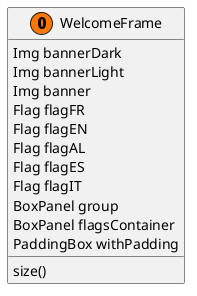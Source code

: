 @startuml
'https://plantuml.com/class-diagram

class WelcomeFrame << (O, #FF7700) >>  {
Img bannerDark
Img bannerLight
Img banner
Flag flagFR
Flag flagEN
Flag flagAL
Flag flagES
Flag flagIT
BoxPanel group
BoxPanel flagsContainer
PaddingBox withPadding

size()
}

@enduml